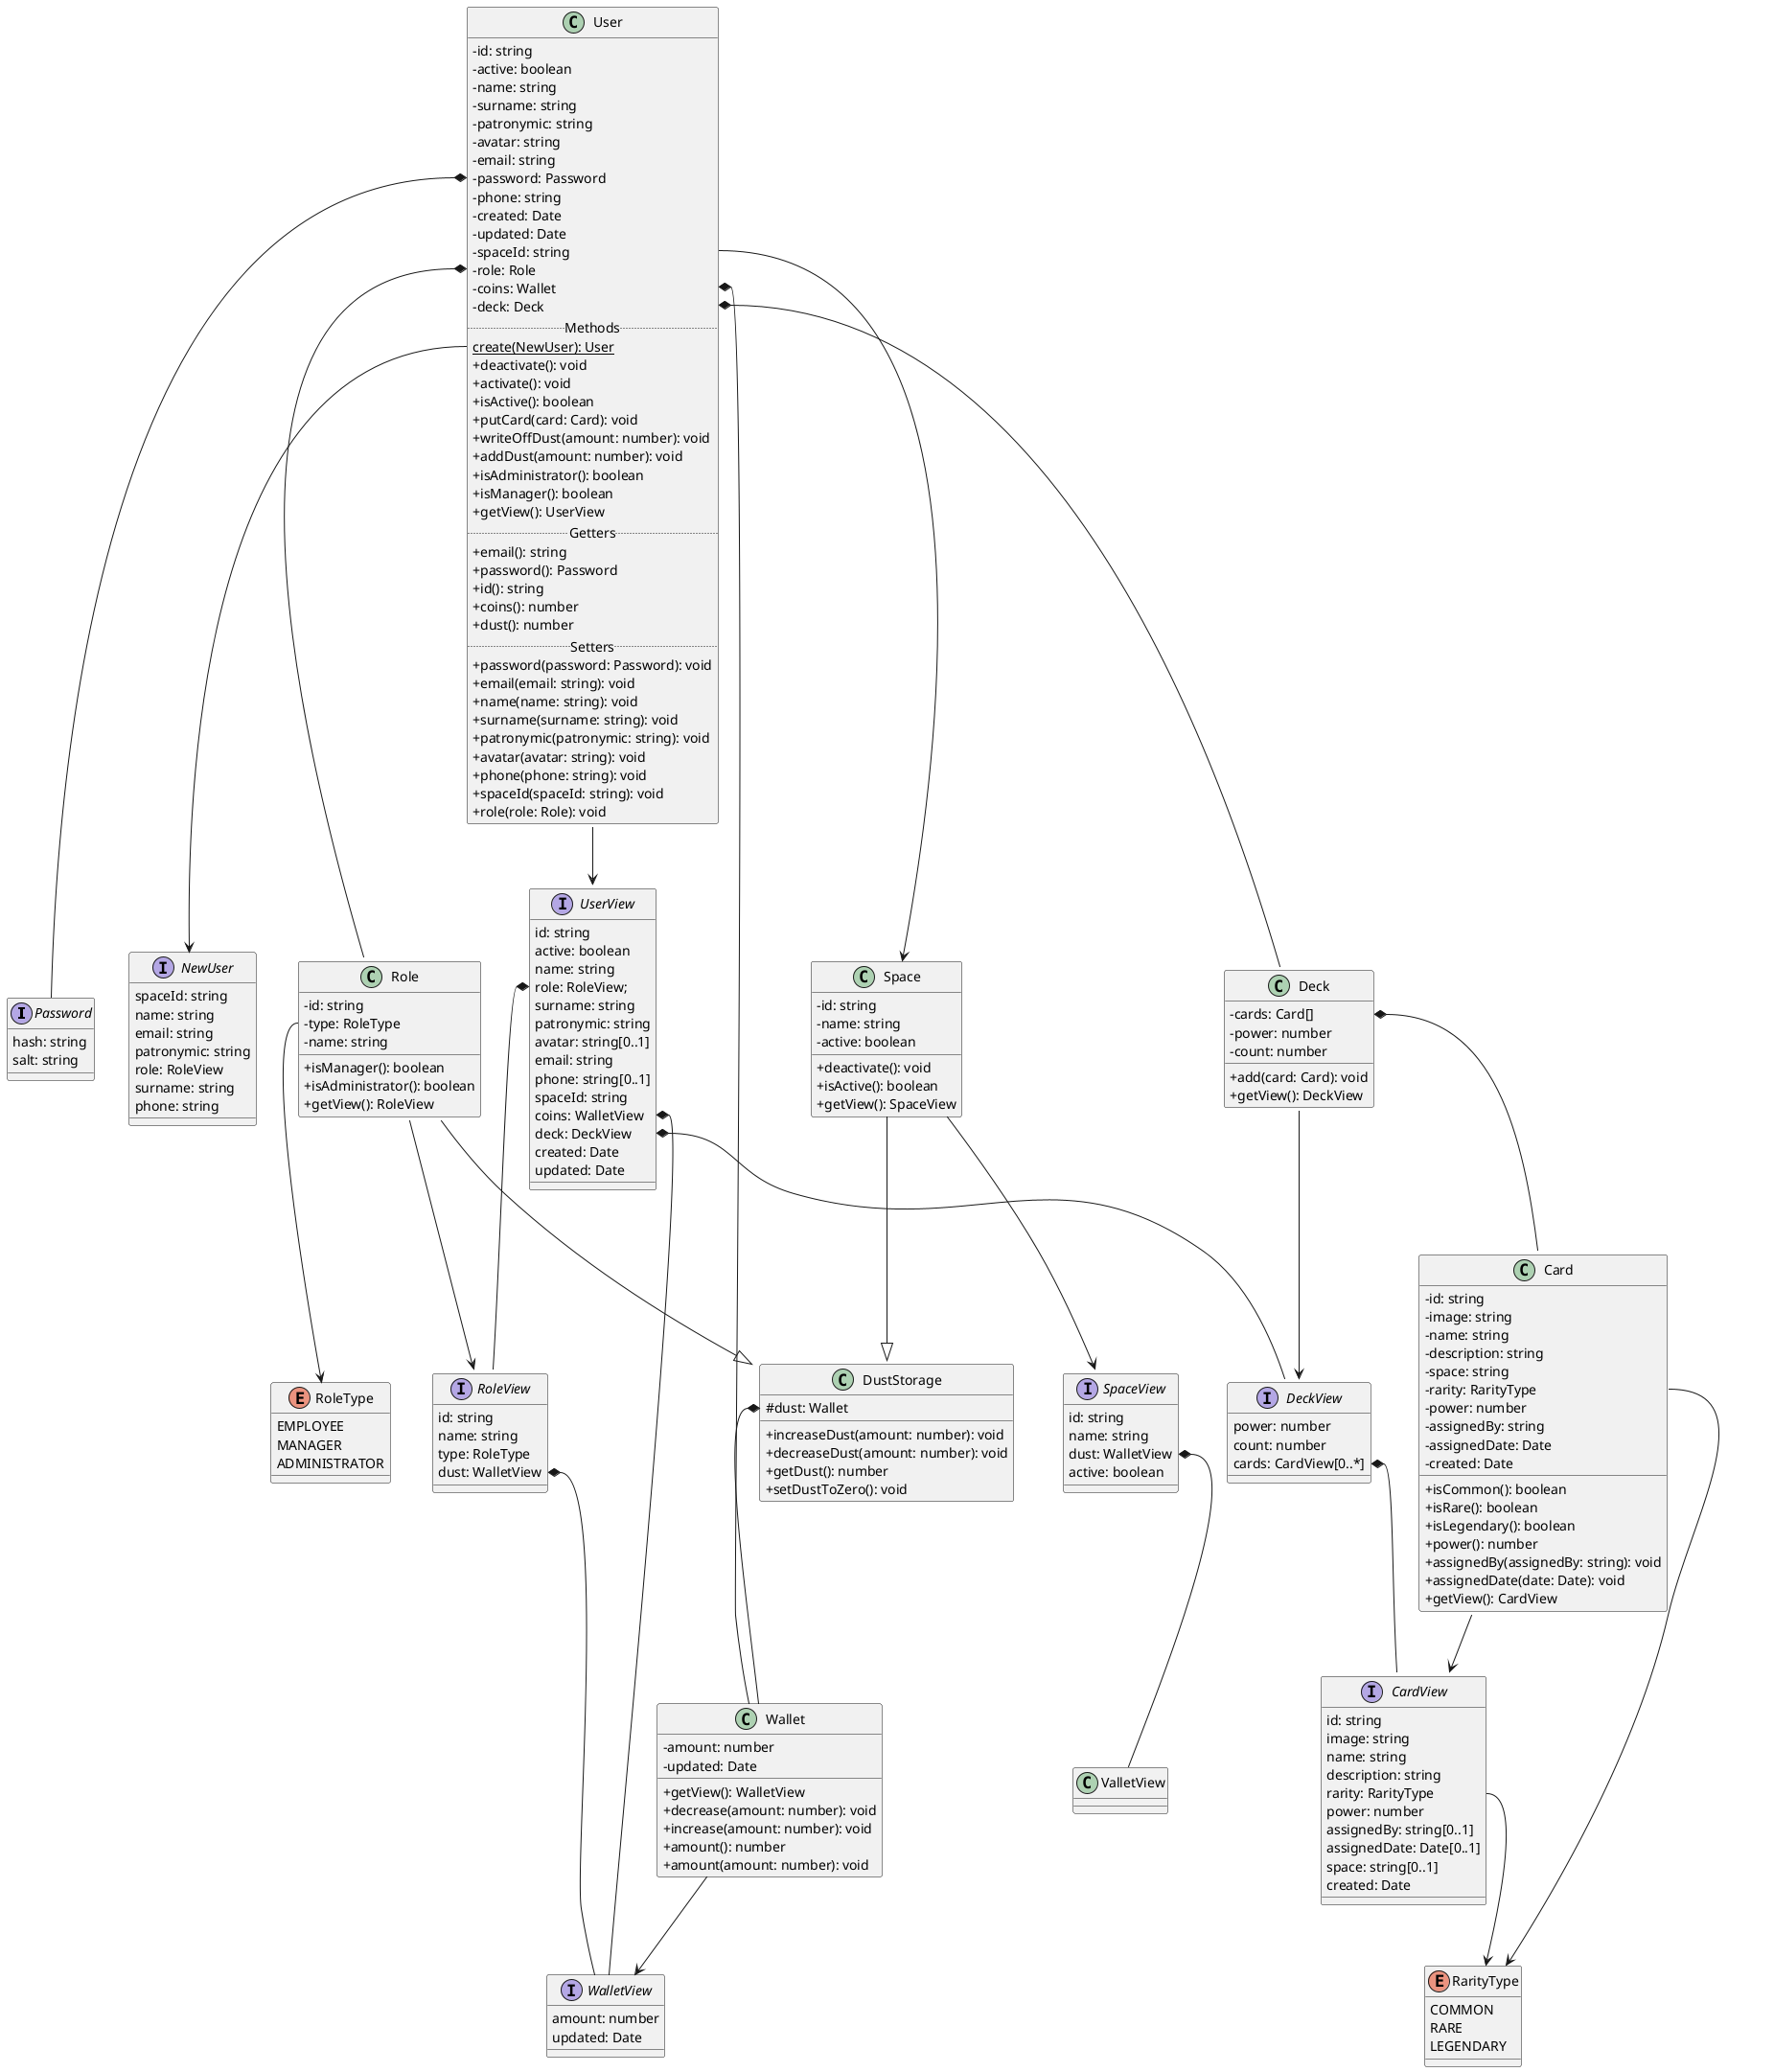 @startuml Domain entity
skinparam classAttributeIconSize 0
interface Password {
  hash: string
  salt: string
}
interface NewUser {
  spaceId: string
  name: string
  email: string
  patronymic: string
  role: RoleView
  surname: string
  phone: string
}
class User {
  - id: string
  - active: boolean
  - name: string
  - surname: string
  - patronymic: string
  - avatar: string
  - email: string
  - password: Password
  - phone: string
  - created: Date
  - updated: Date
  - spaceId: string
  - role: Role
  - coins: Wallet
  - deck: Deck
  .. Methods ..
  {static} create(NewUser): User
  + deactivate(): void
  + activate(): void
  + isActive(): boolean
  + putCard(card: Card): void
  + writeOffDust(amount: number): void
  + addDust(amount: number): void
  + isAdministrator(): boolean
  + isManager(): boolean
  + getView(): UserView
  .. Getters ..
  + email(): string
  + password(): Password
  + id(): string
  + coins(): number
  + dust(): number
  .. Setters ..
  + password(password: Password): void
  + email(email: string): void
  + name(name: string): void
  + surname(surname: string): void
  + patronymic(patronymic: string): void
  + avatar(avatar: string): void
  + phone(phone: string): void
  + spaceId(spaceId: string): void
  + role(role: Role): void
}

interface UserView {
  id: string
  active: boolean
  name: string
  role: RoleView;
  surname: string
  patronymic: string
  avatar: string[0..1]
  email: string
  phone: string[0..1]
  spaceId: string
  coins: WalletView
  deck: DeckView
  created: Date
  updated: Date
}

enum RoleType {
  EMPLOYEE
  MANAGER
  ADMINISTRATOR
}

class Role {
  - id: string
  - type: RoleType
  - name: string
  + isManager(): boolean
  + isAdministrator(): boolean
  + getView(): RoleView
}

interface RoleView {
  id: string
  name: string
  type: RoleType
  dust: WalletView
}

class Wallet {
  - amount: number
  - updated: Date
  + getView(): WalletView
  + decrease(amount: number): void
  + increase(amount: number): void
  + amount(): number
  + amount(amount: number): void
}

interface WalletView {
  amount: number
  updated: Date
}

class DustStorage {
  # dust: Wallet
  + increaseDust(amount: number): void
  + decreaseDust(amount: number): void
  + getDust(): number
  + setDustToZero(): void
}

class Space {
  - id: string
  - name: string
  - active: boolean
  + deactivate(): void
  + isActive(): boolean
  + getView(): SpaceView
}

interface SpaceView {
  id: string
  name: string
  dust: WalletView
  active: boolean
}

class Deck {
  - cards: Card[]
  - power: number
  - count: number
  + add(card: Card): void
  + getView(): DeckView
}

interface DeckView {
  power: number
  count: number
  cards: CardView[0..*]
}

class Card {
  - id: string
  - image: string
  - name: string
  - description: string
  - space: string
  - rarity: RarityType
  - power: number
  - assignedBy: string
  - assignedDate: Date
  - created: Date
  + isCommon(): boolean
  + isRare(): boolean
  + isLegendary(): boolean
  + power(): number
  + assignedBy(assignedBy: string): void
  + assignedDate(date: Date): void
  + getView(): CardView
}

interface CardView {
  id: string
  image: string
  name: string
  description: string
  rarity: RarityType
  power: number
  assignedBy: string[0..1]
  assignedDate: Date[0..1]
  space: string[0..1]
  created: Date
}

enum RarityType {
  COMMON
  RARE
  LEGENDARY
}

User::Password *-- Password
User::coins *-- Wallet
User::role *-- Role
User::NewUser --> NewUser
User::deck *-- Deck
User::spaceId --> Space
User --> UserView
Role::type --> RoleType
DustStorage::dust *-- Wallet
Role --|> DustStorage
Space --|> DustStorage
Card::rarity --> RarityType
Deck::cards *-- Card
UserView::role *-- RoleView
Role --> RoleView
Wallet --> WalletView
RoleView::dust *-- WalletView
Space --> SpaceView
SpaceView::dust *-- ValletView
CardView::rarity --> RarityType
Card --> CardView
DeckView::cards *-- CardView
Deck --> DeckView
UserView::coins *-- WalletView
UserView::deck *-- DeckView
@enduml